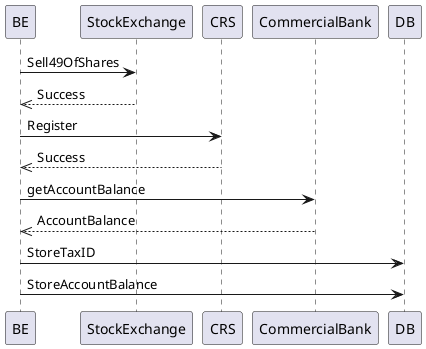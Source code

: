 @startuml OnStart
BE -> StockExchange: Sell49OfShares
StockExchange -->> BE: Success
BE -> CRS: Register
CRS -->> BE: Success
BE -> CommercialBank: getAccountBalance
CommercialBank -->> BE: AccountBalance
BE -> DB: StoreTaxID
BE -> DB: StoreAccountBalance
@enduml
